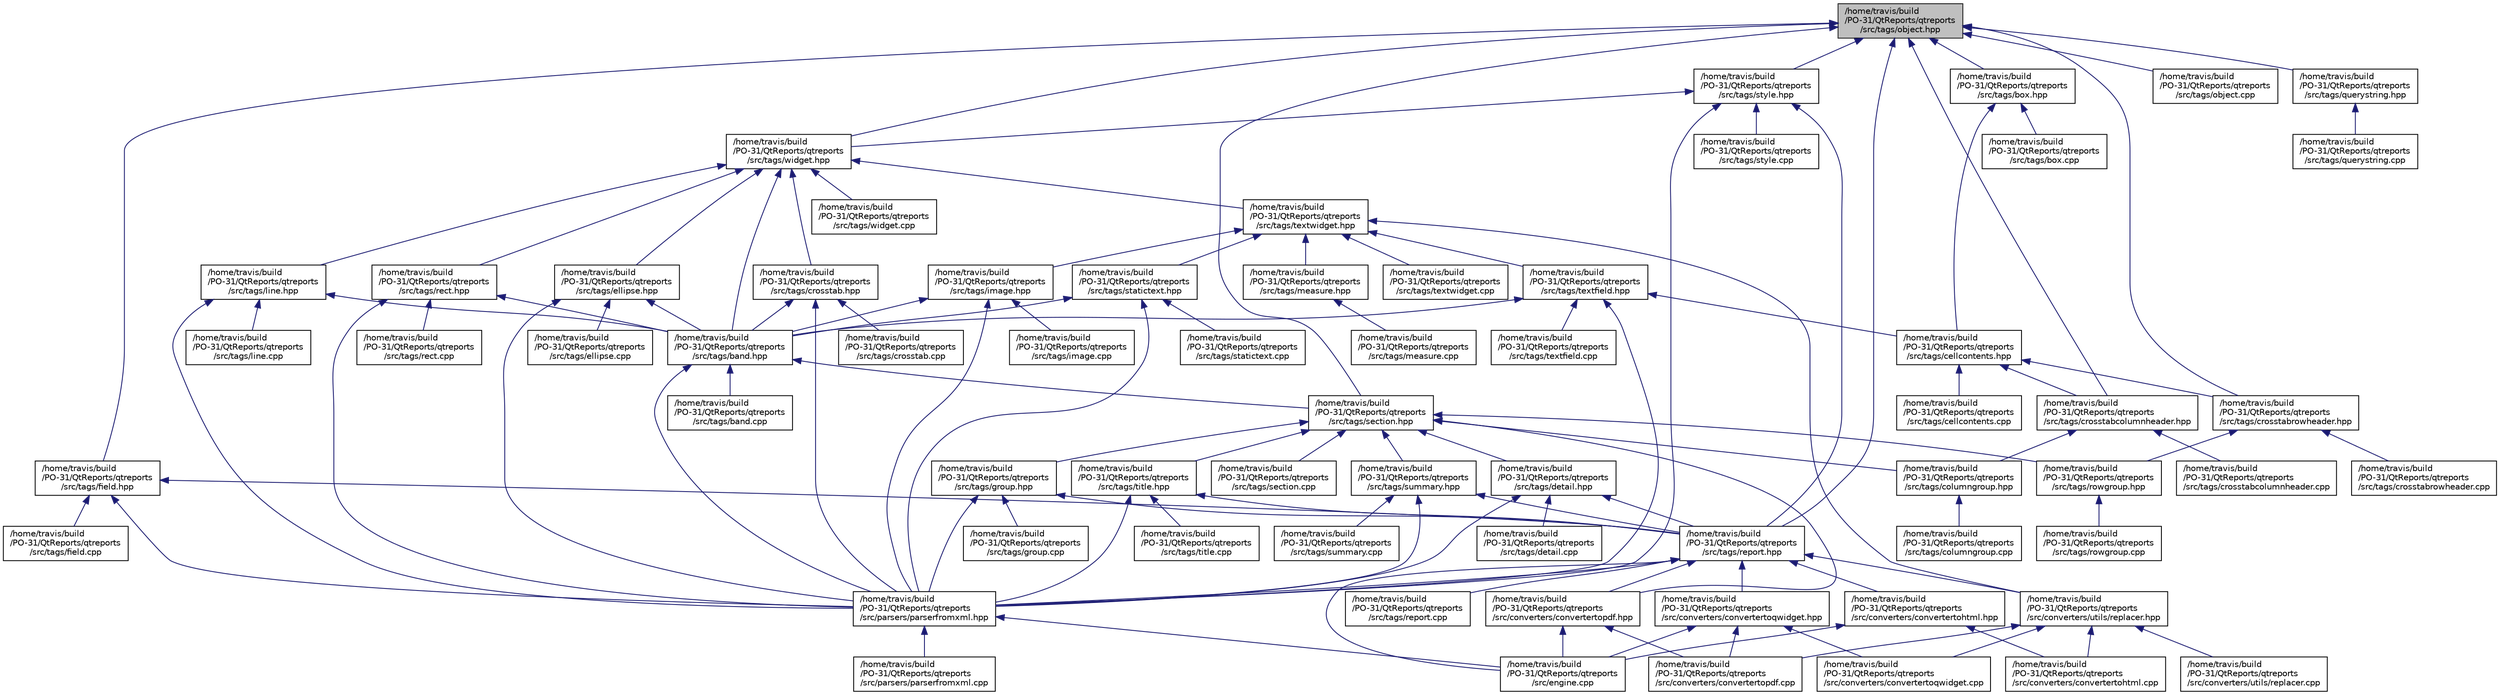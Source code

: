 digraph "/home/travis/build/PO-31/QtReports/qtreports/src/tags/object.hpp"
{
 // INTERACTIVE_SVG=YES
  bgcolor="transparent";
  edge [fontname="Helvetica",fontsize="10",labelfontname="Helvetica",labelfontsize="10"];
  node [fontname="Helvetica",fontsize="10",shape=record];
  Node1 [label="/home/travis/build\l/PO-31/QtReports/qtreports\l/src/tags/object.hpp",height=0.2,width=0.4,color="black", fillcolor="grey75", style="filled", fontcolor="black"];
  Node1 -> Node2 [dir="back",color="midnightblue",fontsize="10",style="solid",fontname="Helvetica"];
  Node2 [label="/home/travis/build\l/PO-31/QtReports/qtreports\l/src/tags/report.hpp",height=0.2,width=0.4,color="black",URL="$report_8hpp.html"];
  Node2 -> Node3 [dir="back",color="midnightblue",fontsize="10",style="solid",fontname="Helvetica"];
  Node3 [label="/home/travis/build\l/PO-31/QtReports/qtreports\l/src/converters/convertertohtml.hpp",height=0.2,width=0.4,color="black",URL="$convertertohtml_8hpp.html"];
  Node3 -> Node4 [dir="back",color="midnightblue",fontsize="10",style="solid",fontname="Helvetica"];
  Node4 [label="/home/travis/build\l/PO-31/QtReports/qtreports\l/src/converters/convertertohtml.cpp",height=0.2,width=0.4,color="black",URL="$convertertohtml_8cpp.html"];
  Node3 -> Node5 [dir="back",color="midnightblue",fontsize="10",style="solid",fontname="Helvetica"];
  Node5 [label="/home/travis/build\l/PO-31/QtReports/qtreports\l/src/engine.cpp",height=0.2,width=0.4,color="black",URL="$engine_8cpp.html"];
  Node2 -> Node6 [dir="back",color="midnightblue",fontsize="10",style="solid",fontname="Helvetica"];
  Node6 [label="/home/travis/build\l/PO-31/QtReports/qtreports\l/src/converters/utils/replacer.hpp",height=0.2,width=0.4,color="black",URL="$replacer_8hpp.html"];
  Node6 -> Node4 [dir="back",color="midnightblue",fontsize="10",style="solid",fontname="Helvetica"];
  Node6 -> Node7 [dir="back",color="midnightblue",fontsize="10",style="solid",fontname="Helvetica"];
  Node7 [label="/home/travis/build\l/PO-31/QtReports/qtreports\l/src/converters/convertertopdf.cpp",height=0.2,width=0.4,color="black",URL="$convertertopdf_8cpp.html"];
  Node6 -> Node8 [dir="back",color="midnightblue",fontsize="10",style="solid",fontname="Helvetica"];
  Node8 [label="/home/travis/build\l/PO-31/QtReports/qtreports\l/src/converters/convertertoqwidget.cpp",height=0.2,width=0.4,color="black",URL="$convertertoqwidget_8cpp.html"];
  Node6 -> Node9 [dir="back",color="midnightblue",fontsize="10",style="solid",fontname="Helvetica"];
  Node9 [label="/home/travis/build\l/PO-31/QtReports/qtreports\l/src/converters/utils/replacer.cpp",height=0.2,width=0.4,color="black",URL="$replacer_8cpp.html"];
  Node2 -> Node10 [dir="back",color="midnightblue",fontsize="10",style="solid",fontname="Helvetica"];
  Node10 [label="/home/travis/build\l/PO-31/QtReports/qtreports\l/src/converters/convertertopdf.hpp",height=0.2,width=0.4,color="black",URL="$convertertopdf_8hpp.html"];
  Node10 -> Node7 [dir="back",color="midnightblue",fontsize="10",style="solid",fontname="Helvetica"];
  Node10 -> Node5 [dir="back",color="midnightblue",fontsize="10",style="solid",fontname="Helvetica"];
  Node2 -> Node11 [dir="back",color="midnightblue",fontsize="10",style="solid",fontname="Helvetica"];
  Node11 [label="/home/travis/build\l/PO-31/QtReports/qtreports\l/src/converters/convertertoqwidget.hpp",height=0.2,width=0.4,color="black",URL="$convertertoqwidget_8hpp.html"];
  Node11 -> Node7 [dir="back",color="midnightblue",fontsize="10",style="solid",fontname="Helvetica"];
  Node11 -> Node8 [dir="back",color="midnightblue",fontsize="10",style="solid",fontname="Helvetica"];
  Node11 -> Node5 [dir="back",color="midnightblue",fontsize="10",style="solid",fontname="Helvetica"];
  Node2 -> Node12 [dir="back",color="midnightblue",fontsize="10",style="solid",fontname="Helvetica"];
  Node12 [label="/home/travis/build\l/PO-31/QtReports/qtreports\l/src/parsers/parserfromxml.hpp",height=0.2,width=0.4,color="black",URL="$parserfromxml_8hpp.html"];
  Node12 -> Node5 [dir="back",color="midnightblue",fontsize="10",style="solid",fontname="Helvetica"];
  Node12 -> Node13 [dir="back",color="midnightblue",fontsize="10",style="solid",fontname="Helvetica"];
  Node13 [label="/home/travis/build\l/PO-31/QtReports/qtreports\l/src/parsers/parserfromxml.cpp",height=0.2,width=0.4,color="black",URL="$parserfromxml_8cpp.html"];
  Node2 -> Node5 [dir="back",color="midnightblue",fontsize="10",style="solid",fontname="Helvetica"];
  Node2 -> Node14 [dir="back",color="midnightblue",fontsize="10",style="solid",fontname="Helvetica"];
  Node14 [label="/home/travis/build\l/PO-31/QtReports/qtreports\l/src/tags/report.cpp",height=0.2,width=0.4,color="black",URL="$report_8cpp.html"];
  Node1 -> Node15 [dir="back",color="midnightblue",fontsize="10",style="solid",fontname="Helvetica"];
  Node15 [label="/home/travis/build\l/PO-31/QtReports/qtreports\l/src/tags/field.hpp",height=0.2,width=0.4,color="black",URL="$field_8hpp.html"];
  Node15 -> Node2 [dir="back",color="midnightblue",fontsize="10",style="solid",fontname="Helvetica"];
  Node15 -> Node12 [dir="back",color="midnightblue",fontsize="10",style="solid",fontname="Helvetica"];
  Node15 -> Node16 [dir="back",color="midnightblue",fontsize="10",style="solid",fontname="Helvetica"];
  Node16 [label="/home/travis/build\l/PO-31/QtReports/qtreports\l/src/tags/field.cpp",height=0.2,width=0.4,color="black",URL="$field_8cpp.html"];
  Node1 -> Node17 [dir="back",color="midnightblue",fontsize="10",style="solid",fontname="Helvetica"];
  Node17 [label="/home/travis/build\l/PO-31/QtReports/qtreports\l/src/tags/style.hpp",height=0.2,width=0.4,color="black",URL="$style_8hpp.html"];
  Node17 -> Node2 [dir="back",color="midnightblue",fontsize="10",style="solid",fontname="Helvetica"];
  Node17 -> Node18 [dir="back",color="midnightblue",fontsize="10",style="solid",fontname="Helvetica"];
  Node18 [label="/home/travis/build\l/PO-31/QtReports/qtreports\l/src/tags/widget.hpp",height=0.2,width=0.4,color="black",URL="$widget_8hpp.html"];
  Node18 -> Node19 [dir="back",color="midnightblue",fontsize="10",style="solid",fontname="Helvetica"];
  Node19 [label="/home/travis/build\l/PO-31/QtReports/qtreports\l/src/tags/textwidget.hpp",height=0.2,width=0.4,color="black",URL="$textwidget_8hpp.html"];
  Node19 -> Node20 [dir="back",color="midnightblue",fontsize="10",style="solid",fontname="Helvetica"];
  Node20 [label="/home/travis/build\l/PO-31/QtReports/qtreports\l/src/tags/statictext.hpp",height=0.2,width=0.4,color="black",URL="$statictext_8hpp.html"];
  Node20 -> Node21 [dir="back",color="midnightblue",fontsize="10",style="solid",fontname="Helvetica"];
  Node21 [label="/home/travis/build\l/PO-31/QtReports/qtreports\l/src/tags/band.hpp",height=0.2,width=0.4,color="black",URL="$band_8hpp.html"];
  Node21 -> Node22 [dir="back",color="midnightblue",fontsize="10",style="solid",fontname="Helvetica"];
  Node22 [label="/home/travis/build\l/PO-31/QtReports/qtreports\l/src/tags/section.hpp",height=0.2,width=0.4,color="black",URL="$section_8hpp.html"];
  Node22 -> Node23 [dir="back",color="midnightblue",fontsize="10",style="solid",fontname="Helvetica"];
  Node23 [label="/home/travis/build\l/PO-31/QtReports/qtreports\l/src/tags/group.hpp",height=0.2,width=0.4,color="black",URL="$group_8hpp.html"];
  Node23 -> Node2 [dir="back",color="midnightblue",fontsize="10",style="solid",fontname="Helvetica"];
  Node23 -> Node12 [dir="back",color="midnightblue",fontsize="10",style="solid",fontname="Helvetica"];
  Node23 -> Node24 [dir="back",color="midnightblue",fontsize="10",style="solid",fontname="Helvetica"];
  Node24 [label="/home/travis/build\l/PO-31/QtReports/qtreports\l/src/tags/group.cpp",height=0.2,width=0.4,color="black",URL="$group_8cpp.html"];
  Node22 -> Node25 [dir="back",color="midnightblue",fontsize="10",style="solid",fontname="Helvetica"];
  Node25 [label="/home/travis/build\l/PO-31/QtReports/qtreports\l/src/tags/title.hpp",height=0.2,width=0.4,color="black",URL="$title_8hpp.html"];
  Node25 -> Node2 [dir="back",color="midnightblue",fontsize="10",style="solid",fontname="Helvetica"];
  Node25 -> Node12 [dir="back",color="midnightblue",fontsize="10",style="solid",fontname="Helvetica"];
  Node25 -> Node26 [dir="back",color="midnightblue",fontsize="10",style="solid",fontname="Helvetica"];
  Node26 [label="/home/travis/build\l/PO-31/QtReports/qtreports\l/src/tags/title.cpp",height=0.2,width=0.4,color="black",URL="$title_8cpp.html"];
  Node22 -> Node27 [dir="back",color="midnightblue",fontsize="10",style="solid",fontname="Helvetica"];
  Node27 [label="/home/travis/build\l/PO-31/QtReports/qtreports\l/src/tags/detail.hpp",height=0.2,width=0.4,color="black",URL="$detail_8hpp.html"];
  Node27 -> Node2 [dir="back",color="midnightblue",fontsize="10",style="solid",fontname="Helvetica"];
  Node27 -> Node12 [dir="back",color="midnightblue",fontsize="10",style="solid",fontname="Helvetica"];
  Node27 -> Node28 [dir="back",color="midnightblue",fontsize="10",style="solid",fontname="Helvetica"];
  Node28 [label="/home/travis/build\l/PO-31/QtReports/qtreports\l/src/tags/detail.cpp",height=0.2,width=0.4,color="black",URL="$detail_8cpp.html"];
  Node22 -> Node29 [dir="back",color="midnightblue",fontsize="10",style="solid",fontname="Helvetica"];
  Node29 [label="/home/travis/build\l/PO-31/QtReports/qtreports\l/src/tags/summary.hpp",height=0.2,width=0.4,color="black",URL="$summary_8hpp.html"];
  Node29 -> Node2 [dir="back",color="midnightblue",fontsize="10",style="solid",fontname="Helvetica"];
  Node29 -> Node12 [dir="back",color="midnightblue",fontsize="10",style="solid",fontname="Helvetica"];
  Node29 -> Node30 [dir="back",color="midnightblue",fontsize="10",style="solid",fontname="Helvetica"];
  Node30 [label="/home/travis/build\l/PO-31/QtReports/qtreports\l/src/tags/summary.cpp",height=0.2,width=0.4,color="black",URL="$summary_8cpp.html"];
  Node22 -> Node10 [dir="back",color="midnightblue",fontsize="10",style="solid",fontname="Helvetica"];
  Node22 -> Node31 [dir="back",color="midnightblue",fontsize="10",style="solid",fontname="Helvetica"];
  Node31 [label="/home/travis/build\l/PO-31/QtReports/qtreports\l/src/tags/columngroup.hpp",height=0.2,width=0.4,color="black",URL="$columngroup_8hpp.html"];
  Node31 -> Node32 [dir="back",color="midnightblue",fontsize="10",style="solid",fontname="Helvetica"];
  Node32 [label="/home/travis/build\l/PO-31/QtReports/qtreports\l/src/tags/columngroup.cpp",height=0.2,width=0.4,color="black",URL="$columngroup_8cpp.html"];
  Node22 -> Node33 [dir="back",color="midnightblue",fontsize="10",style="solid",fontname="Helvetica"];
  Node33 [label="/home/travis/build\l/PO-31/QtReports/qtreports\l/src/tags/rowgroup.hpp",height=0.2,width=0.4,color="black",URL="$rowgroup_8hpp.html"];
  Node33 -> Node34 [dir="back",color="midnightblue",fontsize="10",style="solid",fontname="Helvetica"];
  Node34 [label="/home/travis/build\l/PO-31/QtReports/qtreports\l/src/tags/rowgroup.cpp",height=0.2,width=0.4,color="black",URL="$rowgroup_8cpp.html"];
  Node22 -> Node35 [dir="back",color="midnightblue",fontsize="10",style="solid",fontname="Helvetica"];
  Node35 [label="/home/travis/build\l/PO-31/QtReports/qtreports\l/src/tags/section.cpp",height=0.2,width=0.4,color="black",URL="$section_8cpp.html"];
  Node21 -> Node12 [dir="back",color="midnightblue",fontsize="10",style="solid",fontname="Helvetica"];
  Node21 -> Node36 [dir="back",color="midnightblue",fontsize="10",style="solid",fontname="Helvetica"];
  Node36 [label="/home/travis/build\l/PO-31/QtReports/qtreports\l/src/tags/band.cpp",height=0.2,width=0.4,color="black",URL="$band_8cpp.html"];
  Node20 -> Node12 [dir="back",color="midnightblue",fontsize="10",style="solid",fontname="Helvetica"];
  Node20 -> Node37 [dir="back",color="midnightblue",fontsize="10",style="solid",fontname="Helvetica"];
  Node37 [label="/home/travis/build\l/PO-31/QtReports/qtreports\l/src/tags/statictext.cpp",height=0.2,width=0.4,color="black",URL="$statictext_8cpp.html"];
  Node19 -> Node38 [dir="back",color="midnightblue",fontsize="10",style="solid",fontname="Helvetica"];
  Node38 [label="/home/travis/build\l/PO-31/QtReports/qtreports\l/src/tags/textfield.hpp",height=0.2,width=0.4,color="black",URL="$textfield_8hpp.html"];
  Node38 -> Node21 [dir="back",color="midnightblue",fontsize="10",style="solid",fontname="Helvetica"];
  Node38 -> Node12 [dir="back",color="midnightblue",fontsize="10",style="solid",fontname="Helvetica"];
  Node38 -> Node39 [dir="back",color="midnightblue",fontsize="10",style="solid",fontname="Helvetica"];
  Node39 [label="/home/travis/build\l/PO-31/QtReports/qtreports\l/src/tags/cellcontents.hpp",height=0.2,width=0.4,color="black",URL="$cellcontents_8hpp.html"];
  Node39 -> Node40 [dir="back",color="midnightblue",fontsize="10",style="solid",fontname="Helvetica"];
  Node40 [label="/home/travis/build\l/PO-31/QtReports/qtreports\l/src/tags/cellcontents.cpp",height=0.2,width=0.4,color="black",URL="$cellcontents_8cpp.html"];
  Node39 -> Node41 [dir="back",color="midnightblue",fontsize="10",style="solid",fontname="Helvetica"];
  Node41 [label="/home/travis/build\l/PO-31/QtReports/qtreports\l/src/tags/crosstabcolumnheader.hpp",height=0.2,width=0.4,color="black",URL="$crosstabcolumnheader_8hpp.html"];
  Node41 -> Node31 [dir="back",color="midnightblue",fontsize="10",style="solid",fontname="Helvetica"];
  Node41 -> Node42 [dir="back",color="midnightblue",fontsize="10",style="solid",fontname="Helvetica"];
  Node42 [label="/home/travis/build\l/PO-31/QtReports/qtreports\l/src/tags/crosstabcolumnheader.cpp",height=0.2,width=0.4,color="black",URL="$crosstabcolumnheader_8cpp.html"];
  Node39 -> Node43 [dir="back",color="midnightblue",fontsize="10",style="solid",fontname="Helvetica"];
  Node43 [label="/home/travis/build\l/PO-31/QtReports/qtreports\l/src/tags/crosstabrowheader.hpp",height=0.2,width=0.4,color="black",URL="$crosstabrowheader_8hpp.html"];
  Node43 -> Node44 [dir="back",color="midnightblue",fontsize="10",style="solid",fontname="Helvetica"];
  Node44 [label="/home/travis/build\l/PO-31/QtReports/qtreports\l/src/tags/crosstabrowheader.cpp",height=0.2,width=0.4,color="black",URL="$crosstabrowheader_8cpp.html"];
  Node43 -> Node33 [dir="back",color="midnightblue",fontsize="10",style="solid",fontname="Helvetica"];
  Node38 -> Node45 [dir="back",color="midnightblue",fontsize="10",style="solid",fontname="Helvetica"];
  Node45 [label="/home/travis/build\l/PO-31/QtReports/qtreports\l/src/tags/textfield.cpp",height=0.2,width=0.4,color="black",URL="$textfield_8cpp.html"];
  Node19 -> Node46 [dir="back",color="midnightblue",fontsize="10",style="solid",fontname="Helvetica"];
  Node46 [label="/home/travis/build\l/PO-31/QtReports/qtreports\l/src/tags/image.hpp",height=0.2,width=0.4,color="black",URL="$image_8hpp.html"];
  Node46 -> Node21 [dir="back",color="midnightblue",fontsize="10",style="solid",fontname="Helvetica"];
  Node46 -> Node12 [dir="back",color="midnightblue",fontsize="10",style="solid",fontname="Helvetica"];
  Node46 -> Node47 [dir="back",color="midnightblue",fontsize="10",style="solid",fontname="Helvetica"];
  Node47 [label="/home/travis/build\l/PO-31/QtReports/qtreports\l/src/tags/image.cpp",height=0.2,width=0.4,color="black",URL="$image_8cpp.html"];
  Node19 -> Node6 [dir="back",color="midnightblue",fontsize="10",style="solid",fontname="Helvetica"];
  Node19 -> Node48 [dir="back",color="midnightblue",fontsize="10",style="solid",fontname="Helvetica"];
  Node48 [label="/home/travis/build\l/PO-31/QtReports/qtreports\l/src/tags/measure.hpp",height=0.2,width=0.4,color="black",URL="$measure_8hpp.html"];
  Node48 -> Node49 [dir="back",color="midnightblue",fontsize="10",style="solid",fontname="Helvetica"];
  Node49 [label="/home/travis/build\l/PO-31/QtReports/qtreports\l/src/tags/measure.cpp",height=0.2,width=0.4,color="black",URL="$measure_8cpp.html"];
  Node19 -> Node50 [dir="back",color="midnightblue",fontsize="10",style="solid",fontname="Helvetica"];
  Node50 [label="/home/travis/build\l/PO-31/QtReports/qtreports\l/src/tags/textwidget.cpp",height=0.2,width=0.4,color="black",URL="$textwidget_8cpp.html"];
  Node18 -> Node51 [dir="back",color="midnightblue",fontsize="10",style="solid",fontname="Helvetica"];
  Node51 [label="/home/travis/build\l/PO-31/QtReports/qtreports\l/src/tags/line.hpp",height=0.2,width=0.4,color="black",URL="$line_8hpp.html"];
  Node51 -> Node21 [dir="back",color="midnightblue",fontsize="10",style="solid",fontname="Helvetica"];
  Node51 -> Node12 [dir="back",color="midnightblue",fontsize="10",style="solid",fontname="Helvetica"];
  Node51 -> Node52 [dir="back",color="midnightblue",fontsize="10",style="solid",fontname="Helvetica"];
  Node52 [label="/home/travis/build\l/PO-31/QtReports/qtreports\l/src/tags/line.cpp",height=0.2,width=0.4,color="black",URL="$line_8cpp.html"];
  Node18 -> Node53 [dir="back",color="midnightblue",fontsize="10",style="solid",fontname="Helvetica"];
  Node53 [label="/home/travis/build\l/PO-31/QtReports/qtreports\l/src/tags/rect.hpp",height=0.2,width=0.4,color="black",URL="$rect_8hpp.html"];
  Node53 -> Node21 [dir="back",color="midnightblue",fontsize="10",style="solid",fontname="Helvetica"];
  Node53 -> Node12 [dir="back",color="midnightblue",fontsize="10",style="solid",fontname="Helvetica"];
  Node53 -> Node54 [dir="back",color="midnightblue",fontsize="10",style="solid",fontname="Helvetica"];
  Node54 [label="/home/travis/build\l/PO-31/QtReports/qtreports\l/src/tags/rect.cpp",height=0.2,width=0.4,color="black",URL="$rect_8cpp.html"];
  Node18 -> Node55 [dir="back",color="midnightblue",fontsize="10",style="solid",fontname="Helvetica"];
  Node55 [label="/home/travis/build\l/PO-31/QtReports/qtreports\l/src/tags/ellipse.hpp",height=0.2,width=0.4,color="black",URL="$ellipse_8hpp.html"];
  Node55 -> Node21 [dir="back",color="midnightblue",fontsize="10",style="solid",fontname="Helvetica"];
  Node55 -> Node12 [dir="back",color="midnightblue",fontsize="10",style="solid",fontname="Helvetica"];
  Node55 -> Node56 [dir="back",color="midnightblue",fontsize="10",style="solid",fontname="Helvetica"];
  Node56 [label="/home/travis/build\l/PO-31/QtReports/qtreports\l/src/tags/ellipse.cpp",height=0.2,width=0.4,color="black",URL="$ellipse_8cpp.html"];
  Node18 -> Node21 [dir="back",color="midnightblue",fontsize="10",style="solid",fontname="Helvetica"];
  Node18 -> Node57 [dir="back",color="midnightblue",fontsize="10",style="solid",fontname="Helvetica"];
  Node57 [label="/home/travis/build\l/PO-31/QtReports/qtreports\l/src/tags/crosstab.hpp",height=0.2,width=0.4,color="black",URL="$crosstab_8hpp.html"];
  Node57 -> Node21 [dir="back",color="midnightblue",fontsize="10",style="solid",fontname="Helvetica"];
  Node57 -> Node12 [dir="back",color="midnightblue",fontsize="10",style="solid",fontname="Helvetica"];
  Node57 -> Node58 [dir="back",color="midnightblue",fontsize="10",style="solid",fontname="Helvetica"];
  Node58 [label="/home/travis/build\l/PO-31/QtReports/qtreports\l/src/tags/crosstab.cpp",height=0.2,width=0.4,color="black",URL="$crosstab_8cpp.html"];
  Node18 -> Node59 [dir="back",color="midnightblue",fontsize="10",style="solid",fontname="Helvetica"];
  Node59 [label="/home/travis/build\l/PO-31/QtReports/qtreports\l/src/tags/widget.cpp",height=0.2,width=0.4,color="black",URL="$widget_8cpp.html"];
  Node17 -> Node12 [dir="back",color="midnightblue",fontsize="10",style="solid",fontname="Helvetica"];
  Node17 -> Node60 [dir="back",color="midnightblue",fontsize="10",style="solid",fontname="Helvetica"];
  Node60 [label="/home/travis/build\l/PO-31/QtReports/qtreports\l/src/tags/style.cpp",height=0.2,width=0.4,color="black",URL="$style_8cpp.html"];
  Node1 -> Node22 [dir="back",color="midnightblue",fontsize="10",style="solid",fontname="Helvetica"];
  Node1 -> Node18 [dir="back",color="midnightblue",fontsize="10",style="solid",fontname="Helvetica"];
  Node1 -> Node61 [dir="back",color="midnightblue",fontsize="10",style="solid",fontname="Helvetica"];
  Node61 [label="/home/travis/build\l/PO-31/QtReports/qtreports\l/src/tags/box.hpp",height=0.2,width=0.4,color="black",URL="$box_8hpp.html"];
  Node61 -> Node62 [dir="back",color="midnightblue",fontsize="10",style="solid",fontname="Helvetica"];
  Node62 [label="/home/travis/build\l/PO-31/QtReports/qtreports\l/src/tags/box.cpp",height=0.2,width=0.4,color="black",URL="$box_8cpp.html"];
  Node61 -> Node39 [dir="back",color="midnightblue",fontsize="10",style="solid",fontname="Helvetica"];
  Node1 -> Node41 [dir="back",color="midnightblue",fontsize="10",style="solid",fontname="Helvetica"];
  Node1 -> Node43 [dir="back",color="midnightblue",fontsize="10",style="solid",fontname="Helvetica"];
  Node1 -> Node63 [dir="back",color="midnightblue",fontsize="10",style="solid",fontname="Helvetica"];
  Node63 [label="/home/travis/build\l/PO-31/QtReports/qtreports\l/src/tags/object.cpp",height=0.2,width=0.4,color="black",URL="$object_8cpp.html"];
  Node1 -> Node64 [dir="back",color="midnightblue",fontsize="10",style="solid",fontname="Helvetica"];
  Node64 [label="/home/travis/build\l/PO-31/QtReports/qtreports\l/src/tags/querystring.hpp",height=0.2,width=0.4,color="black",URL="$querystring_8hpp.html"];
  Node64 -> Node65 [dir="back",color="midnightblue",fontsize="10",style="solid",fontname="Helvetica"];
  Node65 [label="/home/travis/build\l/PO-31/QtReports/qtreports\l/src/tags/querystring.cpp",height=0.2,width=0.4,color="black",URL="$querystring_8cpp.html"];
}
